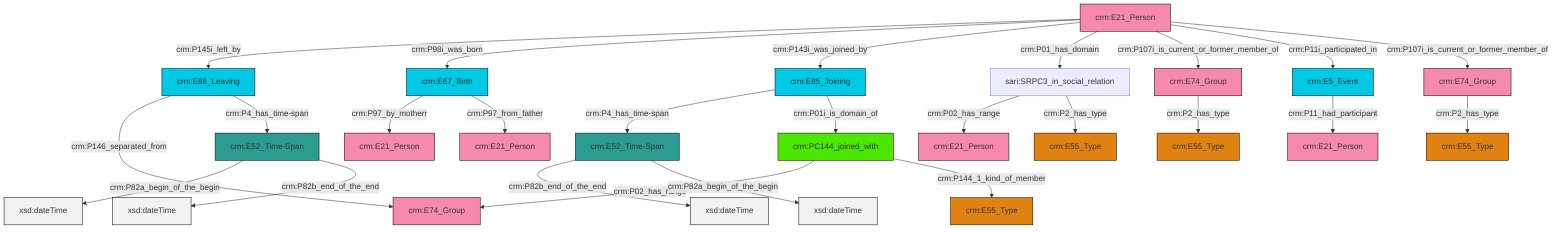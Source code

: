 graph TD
classDef Literal fill:#f2f2f2,stroke:#000000;
classDef CRM_Entity fill:#FFFFFF,stroke:#000000;
classDef Temporal_Entity fill:#00C9E6, stroke:#000000;
classDef Type fill:#E18312, stroke:#000000;
classDef Time-Span fill:#2C9C91, stroke:#000000;
classDef Appellation fill:#FFEB7F, stroke:#000000;
classDef Place fill:#008836, stroke:#000000;
classDef Persistent_Item fill:#B266B2, stroke:#000000;
classDef Conceptual_Object fill:#FFD700, stroke:#000000;
classDef Physical_Thing fill:#D2B48C, stroke:#000000;
classDef Actor fill:#f58aad, stroke:#000000;
classDef PC_Classes fill:#4ce600, stroke:#000000;
classDef Multi fill:#cccccc,stroke:#000000;

0["crm:E21_Person"]:::Actor -->|crm:P145i_left_by| 1["crm:E86_Leaving"]:::Temporal_Entity
0["crm:E21_Person"]:::Actor -->|crm:P98i_was_born| 2["crm:E67_Birth"]:::Temporal_Entity
0["crm:E21_Person"]:::Actor -->|crm:P143i_was_joined_by| 8["crm:E85_Joining"]:::Temporal_Entity
2["crm:E67_Birth"]:::Temporal_Entity -->|crm:P97_by_motherr| 9["crm:E21_Person"]:::Actor
10["sari:SRPC3_in_social_relation"]:::Default -->|crm:P02_has_range| 6["crm:E21_Person"]:::Actor
1["crm:E86_Leaving"]:::Temporal_Entity -->|crm:P146_separated_from| 11["crm:E74_Group"]:::Actor
0["crm:E21_Person"]:::Actor -->|crm:P01_has_domain| 10["sari:SRPC3_in_social_relation"]:::Default
17["crm:PC144_joined_with"]:::PC_Classes -->|crm:P02_has_range| 11["crm:E74_Group"]:::Actor
8["crm:E85_Joining"]:::Temporal_Entity -->|crm:P4_has_time-span| 22["crm:E52_Time-Span"]:::Time-Span
2["crm:E67_Birth"]:::Temporal_Entity -->|crm:P97_from_father| 25["crm:E21_Person"]:::Actor
28["crm:E5_Event"]:::Temporal_Entity -->|crm:P11_had_participant| 29["crm:E21_Person"]:::Actor
31["crm:E52_Time-Span"]:::Time-Span -->|crm:P82a_begin_of_the_begin| 32[xsd:dateTime]:::Literal
0["crm:E21_Person"]:::Actor -->|crm:P107i_is_current_or_former_member_of| 19["crm:E74_Group"]:::Actor
17["crm:PC144_joined_with"]:::PC_Classes -->|crm:P144_1_kind_of_member| 13["crm:E55_Type"]:::Type
31["crm:E52_Time-Span"]:::Time-Span -->|crm:P82b_end_of_the_end| 35[xsd:dateTime]:::Literal
15["crm:E74_Group"]:::Actor -->|crm:P2_has_type| 4["crm:E55_Type"]:::Type
8["crm:E85_Joining"]:::Temporal_Entity -->|crm:P01i_is_domain_of| 17["crm:PC144_joined_with"]:::PC_Classes
0["crm:E21_Person"]:::Actor -->|crm:P11i_participated_in| 28["crm:E5_Event"]:::Temporal_Entity
1["crm:E86_Leaving"]:::Temporal_Entity -->|crm:P4_has_time-span| 31["crm:E52_Time-Span"]:::Time-Span
22["crm:E52_Time-Span"]:::Time-Span -->|crm:P82b_end_of_the_end| 36[xsd:dateTime]:::Literal
22["crm:E52_Time-Span"]:::Time-Span -->|crm:P82a_begin_of_the_begin| 39[xsd:dateTime]:::Literal
0["crm:E21_Person"]:::Actor -->|crm:P107i_is_current_or_former_member_of| 15["crm:E74_Group"]:::Actor
10["sari:SRPC3_in_social_relation"]:::Default -->|crm:P2_has_type| 37["crm:E55_Type"]:::Type
19["crm:E74_Group"]:::Actor -->|crm:P2_has_type| 26["crm:E55_Type"]:::Type